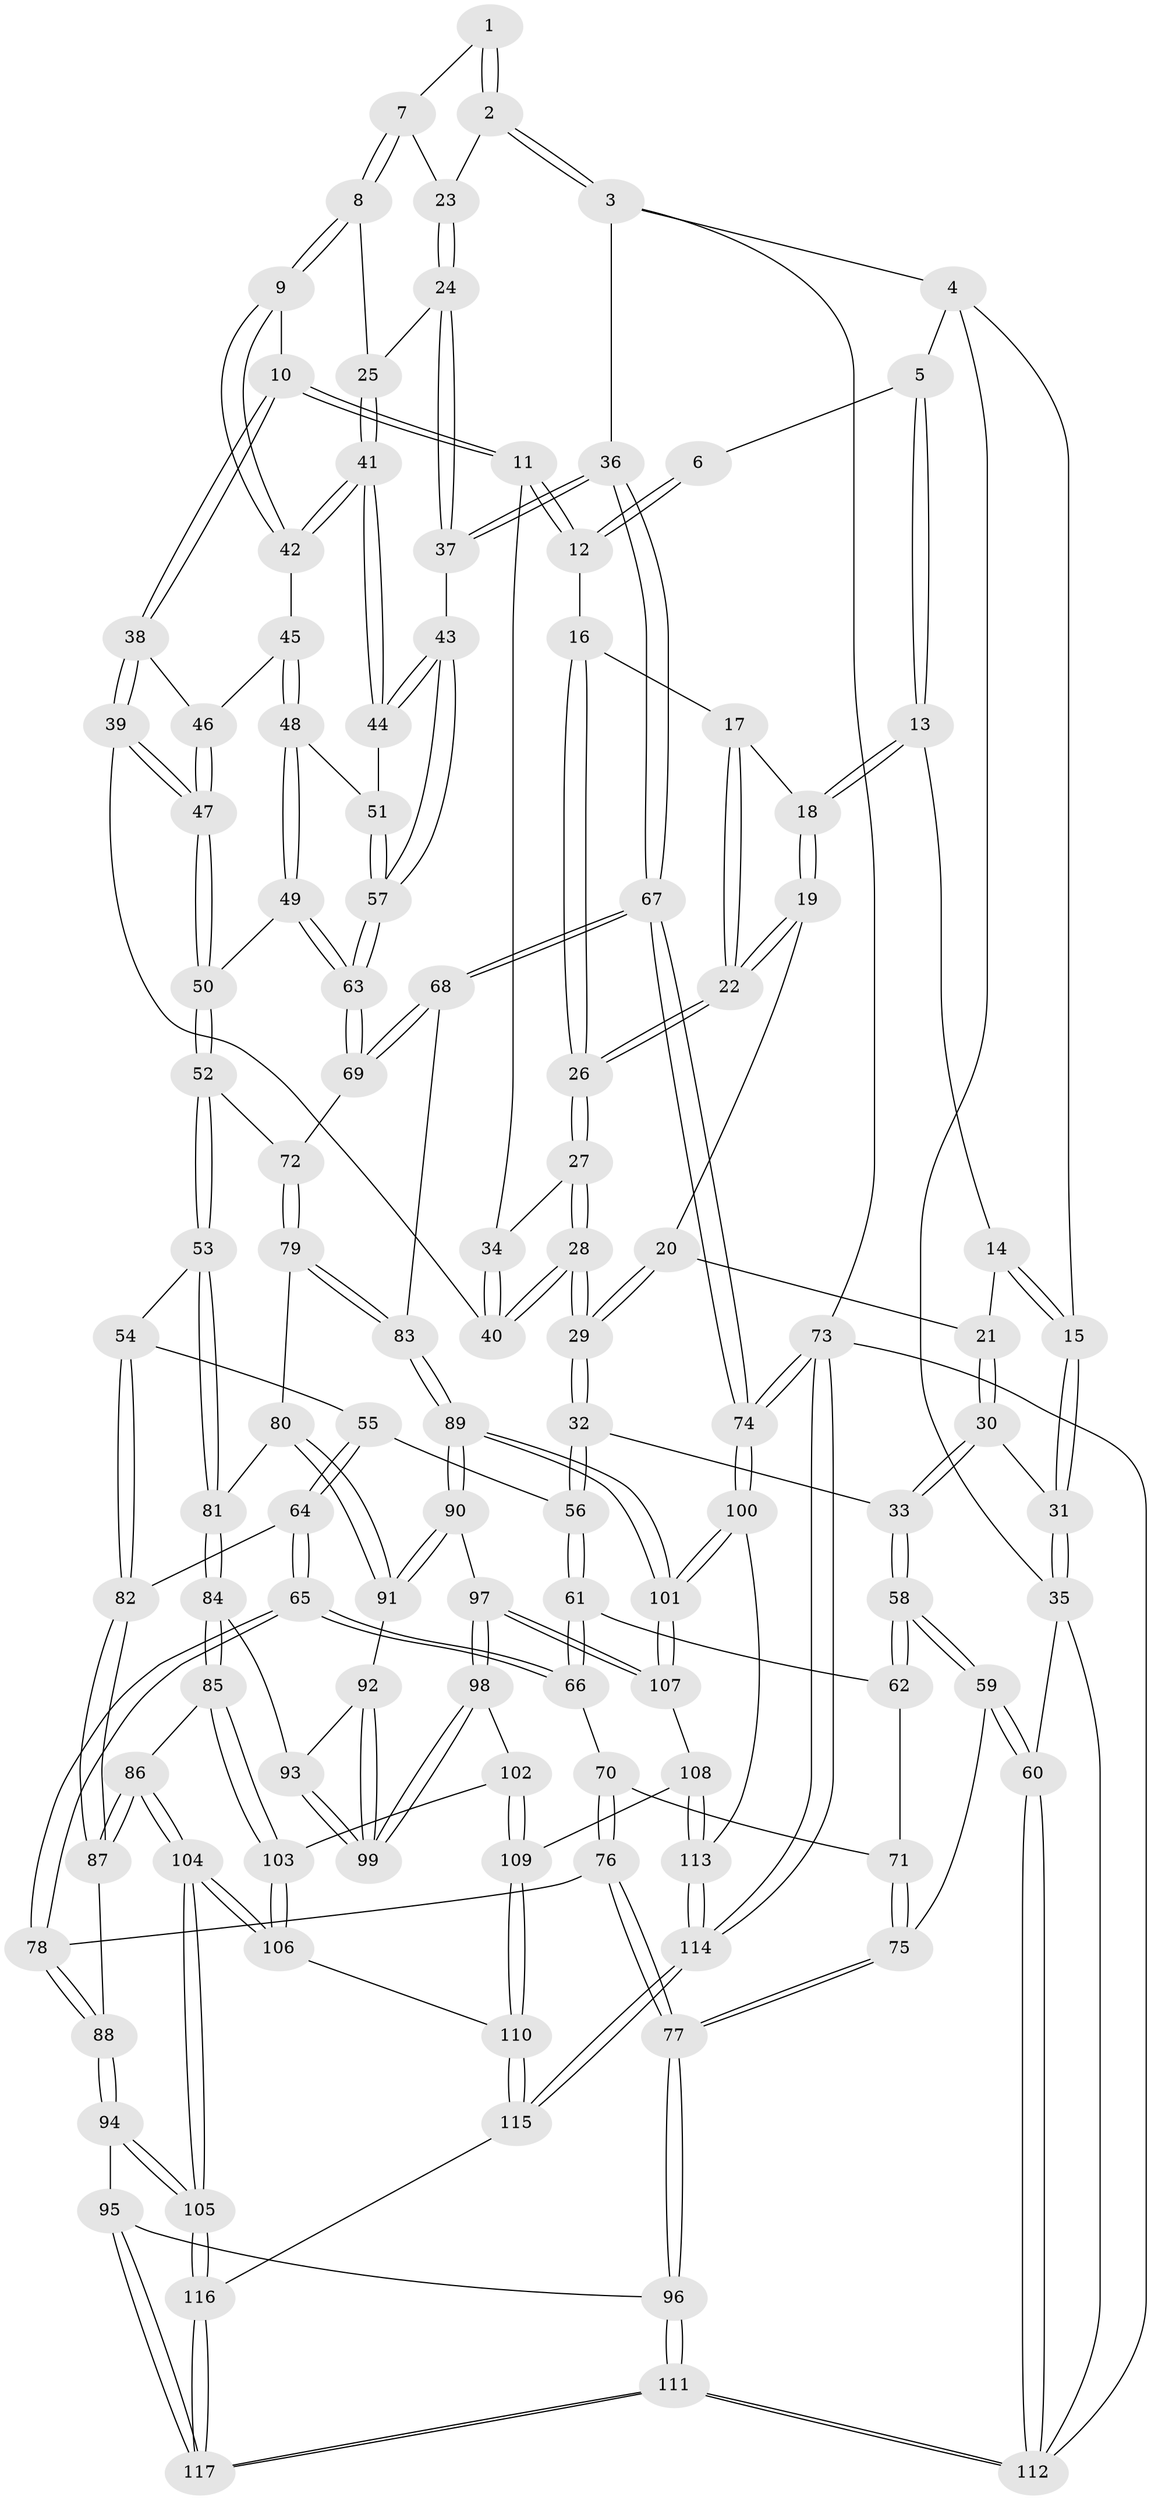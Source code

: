 // coarse degree distribution, {3: 0.6610169491525424, 4: 0.15254237288135594, 7: 0.01694915254237288, 2: 0.1016949152542373, 5: 0.06779661016949153}
// Generated by graph-tools (version 1.1) at 2025/54/03/04/25 22:54:38]
// undirected, 117 vertices, 289 edges
graph export_dot {
  node [color=gray90,style=filled];
  1 [pos="+0.6046043428588773+0"];
  2 [pos="+1+0"];
  3 [pos="+1+0"];
  4 [pos="+0.08212597840048383+0"];
  5 [pos="+0.3852473577288363+0"];
  6 [pos="+0.5990690730215389+0"];
  7 [pos="+0.7775580509841183+0.10521684539040875"];
  8 [pos="+0.7521005158296836+0.17886938308087044"];
  9 [pos="+0.7175383227706374+0.1977313432916132"];
  10 [pos="+0.6535851588468699+0.18951236938748958"];
  11 [pos="+0.645818397006701+0.18509912059371336"];
  12 [pos="+0.6124768928801374+0.13597077269189775"];
  13 [pos="+0.3750906035973476+0"];
  14 [pos="+0.1920639937605638+0.08380393702246093"];
  15 [pos="+0.08889450138539218+0.12329434009977197"];
  16 [pos="+0.5728789434482204+0.1368251960029835"];
  17 [pos="+0.5294303796467673+0.12512235984462716"];
  18 [pos="+0.3814738918920844+0"];
  19 [pos="+0.38022387424474535+0.0006474968350299714"];
  20 [pos="+0.30987053690678523+0.1289072781532783"];
  21 [pos="+0.2543860210280872+0.15358578604811884"];
  22 [pos="+0.44031772333359953+0.18337515052265385"];
  23 [pos="+0.8820591031666424+0.05063170895428103"];
  24 [pos="+0.9101736313397594+0.21742002919487188"];
  25 [pos="+0.850233446996916+0.219578397699569"];
  26 [pos="+0.4440023569804183+0.22795927125726095"];
  27 [pos="+0.44239170784026394+0.2427653753581561"];
  28 [pos="+0.4027098999117366+0.3322960621972956"];
  29 [pos="+0.37540636837943264+0.3473185441699392"];
  30 [pos="+0.14214979125513325+0.3136710076630027"];
  31 [pos="+0.02914647992672612+0.23736689304890154"];
  32 [pos="+0.35354637530346683+0.36743195776636045"];
  33 [pos="+0.16591936748372207+0.34119281978390376"];
  34 [pos="+0.6164864785675173+0.20051372553612842"];
  35 [pos="+0+0.23260249056148308"];
  36 [pos="+1+0.2857819547958891"];
  37 [pos="+1+0.30336028623346767"];
  38 [pos="+0.6178394044613702+0.29828572119528446"];
  39 [pos="+0.5484738213379462+0.36298902751537815"];
  40 [pos="+0.4945295158899589+0.34469935852323985"];
  41 [pos="+0.8240209130831062+0.3362868368634994"];
  42 [pos="+0.7312293498616367+0.2915313925852647"];
  43 [pos="+1+0.361806724427996"];
  44 [pos="+0.8462041656550838+0.377543863102597"];
  45 [pos="+0.7261490788489524+0.3030894632524262"];
  46 [pos="+0.6654983592214988+0.3334783728558211"];
  47 [pos="+0.6302787648747472+0.44831447371629557"];
  48 [pos="+0.7311036539693192+0.4515257384129267"];
  49 [pos="+0.7201714237917807+0.46434232625759275"];
  50 [pos="+0.658408252098758+0.49715598297385044"];
  51 [pos="+0.8204993473781352+0.40599333930677933"];
  52 [pos="+0.6499304526151053+0.5193740475846774"];
  53 [pos="+0.617981057151013+0.5458624889242918"];
  54 [pos="+0.5856441892782325+0.5510645827681278"];
  55 [pos="+0.457753812951975+0.49710577025912006"];
  56 [pos="+0.35888170481330345+0.3902910864802406"];
  57 [pos="+0.9011535402198102+0.5372660112020059"];
  58 [pos="+0.08134905663098162+0.6009734183942396"];
  59 [pos="+0.01881819227425603+0.6916915948522964"];
  60 [pos="+0+0.7142062455632544"];
  61 [pos="+0.32943027617503856+0.5098545544037864"];
  62 [pos="+0.24765428023023903+0.5662315936356684"];
  63 [pos="+0.8932036750260834+0.5615852061175743"];
  64 [pos="+0.4203480108769164+0.6182860142716564"];
  65 [pos="+0.4071927846602475+0.6249474042847383"];
  66 [pos="+0.3519220868072492+0.581888319531254"];
  67 [pos="+1+0.6947190747052072"];
  68 [pos="+0.9145817928993653+0.6215998442088964"];
  69 [pos="+0.8942961689441813+0.5707433005428891"];
  70 [pos="+0.3058054982506549+0.6258625384177496"];
  71 [pos="+0.2936964084966274+0.6244326295867016"];
  72 [pos="+0.7226340864743628+0.5871635180695746"];
  73 [pos="+1+1"];
  74 [pos="+1+1"];
  75 [pos="+0.09661345919135217+0.7387974239159405"];
  76 [pos="+0.33029204081194863+0.7089730151034472"];
  77 [pos="+0.18093506788434985+0.8041144973958632"];
  78 [pos="+0.3908413449949247+0.7003339886302061"];
  79 [pos="+0.7558776375236136+0.6521856737297647"];
  80 [pos="+0.7102354643079525+0.7031191314865456"];
  81 [pos="+0.6268959560229537+0.698943612273829"];
  82 [pos="+0.509051508796625+0.6236159758808689"];
  83 [pos="+0.8547558368974223+0.6914176256143745"];
  84 [pos="+0.6117669750024175+0.7253383473279265"];
  85 [pos="+0.5694437464970808+0.7544516737117748"];
  86 [pos="+0.5232670765633551+0.7533112464708303"];
  87 [pos="+0.5081141124362673+0.7464455335457196"];
  88 [pos="+0.44468321822422446+0.75330035321841"];
  89 [pos="+0.8467126688537352+0.7674239236181137"];
  90 [pos="+0.7871228810595171+0.7877388991399852"];
  91 [pos="+0.7314991781430052+0.7484473504673298"];
  92 [pos="+0.7085928887409484+0.7589598390531052"];
  93 [pos="+0.6141570125451442+0.7273188504827582"];
  94 [pos="+0.4039251955231908+0.8332929285807242"];
  95 [pos="+0.26409849785299067+0.855899081290883"];
  96 [pos="+0.1812682672591956+0.8046924417189201"];
  97 [pos="+0.7810503874957672+0.795012878746626"];
  98 [pos="+0.6835978667680284+0.8179411871225954"];
  99 [pos="+0.676111424998379+0.7896396304828665"];
  100 [pos="+0.9723855855193575+0.9014807476488573"];
  101 [pos="+0.9213397263269351+0.8475478513298965"];
  102 [pos="+0.6832046392559716+0.8186662062575351"];
  103 [pos="+0.6026422792274264+0.8293069882569121"];
  104 [pos="+0.5086698089109668+0.9131218716268158"];
  105 [pos="+0.484407764953505+0.9452881031433816"];
  106 [pos="+0.6000314586246047+0.8647466299957524"];
  107 [pos="+0.7570062985955194+0.8745285722972657"];
  108 [pos="+0.7510613902254678+0.8929607355898068"];
  109 [pos="+0.6927122085843519+0.8955228450976018"];
  110 [pos="+0.6628527110465852+0.9172063949556776"];
  111 [pos="+0.03858804480941348+1"];
  112 [pos="+0+1"];
  113 [pos="+0.79125088148967+0.933089527876054"];
  114 [pos="+0.6751740974129563+1"];
  115 [pos="+0.5977380044647775+1"];
  116 [pos="+0.46878838091963626+1"];
  117 [pos="+0.4348226166806673+1"];
  1 -- 2;
  1 -- 2;
  1 -- 7;
  2 -- 3;
  2 -- 3;
  2 -- 23;
  3 -- 4;
  3 -- 36;
  3 -- 73;
  4 -- 5;
  4 -- 15;
  4 -- 35;
  5 -- 6;
  5 -- 13;
  5 -- 13;
  6 -- 12;
  6 -- 12;
  7 -- 8;
  7 -- 8;
  7 -- 23;
  8 -- 9;
  8 -- 9;
  8 -- 25;
  9 -- 10;
  9 -- 42;
  9 -- 42;
  10 -- 11;
  10 -- 11;
  10 -- 38;
  10 -- 38;
  11 -- 12;
  11 -- 12;
  11 -- 34;
  12 -- 16;
  13 -- 14;
  13 -- 18;
  13 -- 18;
  14 -- 15;
  14 -- 15;
  14 -- 21;
  15 -- 31;
  15 -- 31;
  16 -- 17;
  16 -- 26;
  16 -- 26;
  17 -- 18;
  17 -- 22;
  17 -- 22;
  18 -- 19;
  18 -- 19;
  19 -- 20;
  19 -- 22;
  19 -- 22;
  20 -- 21;
  20 -- 29;
  20 -- 29;
  21 -- 30;
  21 -- 30;
  22 -- 26;
  22 -- 26;
  23 -- 24;
  23 -- 24;
  24 -- 25;
  24 -- 37;
  24 -- 37;
  25 -- 41;
  25 -- 41;
  26 -- 27;
  26 -- 27;
  27 -- 28;
  27 -- 28;
  27 -- 34;
  28 -- 29;
  28 -- 29;
  28 -- 40;
  28 -- 40;
  29 -- 32;
  29 -- 32;
  30 -- 31;
  30 -- 33;
  30 -- 33;
  31 -- 35;
  31 -- 35;
  32 -- 33;
  32 -- 56;
  32 -- 56;
  33 -- 58;
  33 -- 58;
  34 -- 40;
  34 -- 40;
  35 -- 60;
  35 -- 112;
  36 -- 37;
  36 -- 37;
  36 -- 67;
  36 -- 67;
  37 -- 43;
  38 -- 39;
  38 -- 39;
  38 -- 46;
  39 -- 40;
  39 -- 47;
  39 -- 47;
  41 -- 42;
  41 -- 42;
  41 -- 44;
  41 -- 44;
  42 -- 45;
  43 -- 44;
  43 -- 44;
  43 -- 57;
  43 -- 57;
  44 -- 51;
  45 -- 46;
  45 -- 48;
  45 -- 48;
  46 -- 47;
  46 -- 47;
  47 -- 50;
  47 -- 50;
  48 -- 49;
  48 -- 49;
  48 -- 51;
  49 -- 50;
  49 -- 63;
  49 -- 63;
  50 -- 52;
  50 -- 52;
  51 -- 57;
  51 -- 57;
  52 -- 53;
  52 -- 53;
  52 -- 72;
  53 -- 54;
  53 -- 81;
  53 -- 81;
  54 -- 55;
  54 -- 82;
  54 -- 82;
  55 -- 56;
  55 -- 64;
  55 -- 64;
  56 -- 61;
  56 -- 61;
  57 -- 63;
  57 -- 63;
  58 -- 59;
  58 -- 59;
  58 -- 62;
  58 -- 62;
  59 -- 60;
  59 -- 60;
  59 -- 75;
  60 -- 112;
  60 -- 112;
  61 -- 62;
  61 -- 66;
  61 -- 66;
  62 -- 71;
  63 -- 69;
  63 -- 69;
  64 -- 65;
  64 -- 65;
  64 -- 82;
  65 -- 66;
  65 -- 66;
  65 -- 78;
  65 -- 78;
  66 -- 70;
  67 -- 68;
  67 -- 68;
  67 -- 74;
  67 -- 74;
  68 -- 69;
  68 -- 69;
  68 -- 83;
  69 -- 72;
  70 -- 71;
  70 -- 76;
  70 -- 76;
  71 -- 75;
  71 -- 75;
  72 -- 79;
  72 -- 79;
  73 -- 74;
  73 -- 74;
  73 -- 114;
  73 -- 114;
  73 -- 112;
  74 -- 100;
  74 -- 100;
  75 -- 77;
  75 -- 77;
  76 -- 77;
  76 -- 77;
  76 -- 78;
  77 -- 96;
  77 -- 96;
  78 -- 88;
  78 -- 88;
  79 -- 80;
  79 -- 83;
  79 -- 83;
  80 -- 81;
  80 -- 91;
  80 -- 91;
  81 -- 84;
  81 -- 84;
  82 -- 87;
  82 -- 87;
  83 -- 89;
  83 -- 89;
  84 -- 85;
  84 -- 85;
  84 -- 93;
  85 -- 86;
  85 -- 103;
  85 -- 103;
  86 -- 87;
  86 -- 87;
  86 -- 104;
  86 -- 104;
  87 -- 88;
  88 -- 94;
  88 -- 94;
  89 -- 90;
  89 -- 90;
  89 -- 101;
  89 -- 101;
  90 -- 91;
  90 -- 91;
  90 -- 97;
  91 -- 92;
  92 -- 93;
  92 -- 99;
  92 -- 99;
  93 -- 99;
  93 -- 99;
  94 -- 95;
  94 -- 105;
  94 -- 105;
  95 -- 96;
  95 -- 117;
  95 -- 117;
  96 -- 111;
  96 -- 111;
  97 -- 98;
  97 -- 98;
  97 -- 107;
  97 -- 107;
  98 -- 99;
  98 -- 99;
  98 -- 102;
  100 -- 101;
  100 -- 101;
  100 -- 113;
  101 -- 107;
  101 -- 107;
  102 -- 103;
  102 -- 109;
  102 -- 109;
  103 -- 106;
  103 -- 106;
  104 -- 105;
  104 -- 105;
  104 -- 106;
  104 -- 106;
  105 -- 116;
  105 -- 116;
  106 -- 110;
  107 -- 108;
  108 -- 109;
  108 -- 113;
  108 -- 113;
  109 -- 110;
  109 -- 110;
  110 -- 115;
  110 -- 115;
  111 -- 112;
  111 -- 112;
  111 -- 117;
  111 -- 117;
  113 -- 114;
  113 -- 114;
  114 -- 115;
  114 -- 115;
  115 -- 116;
  116 -- 117;
  116 -- 117;
}
